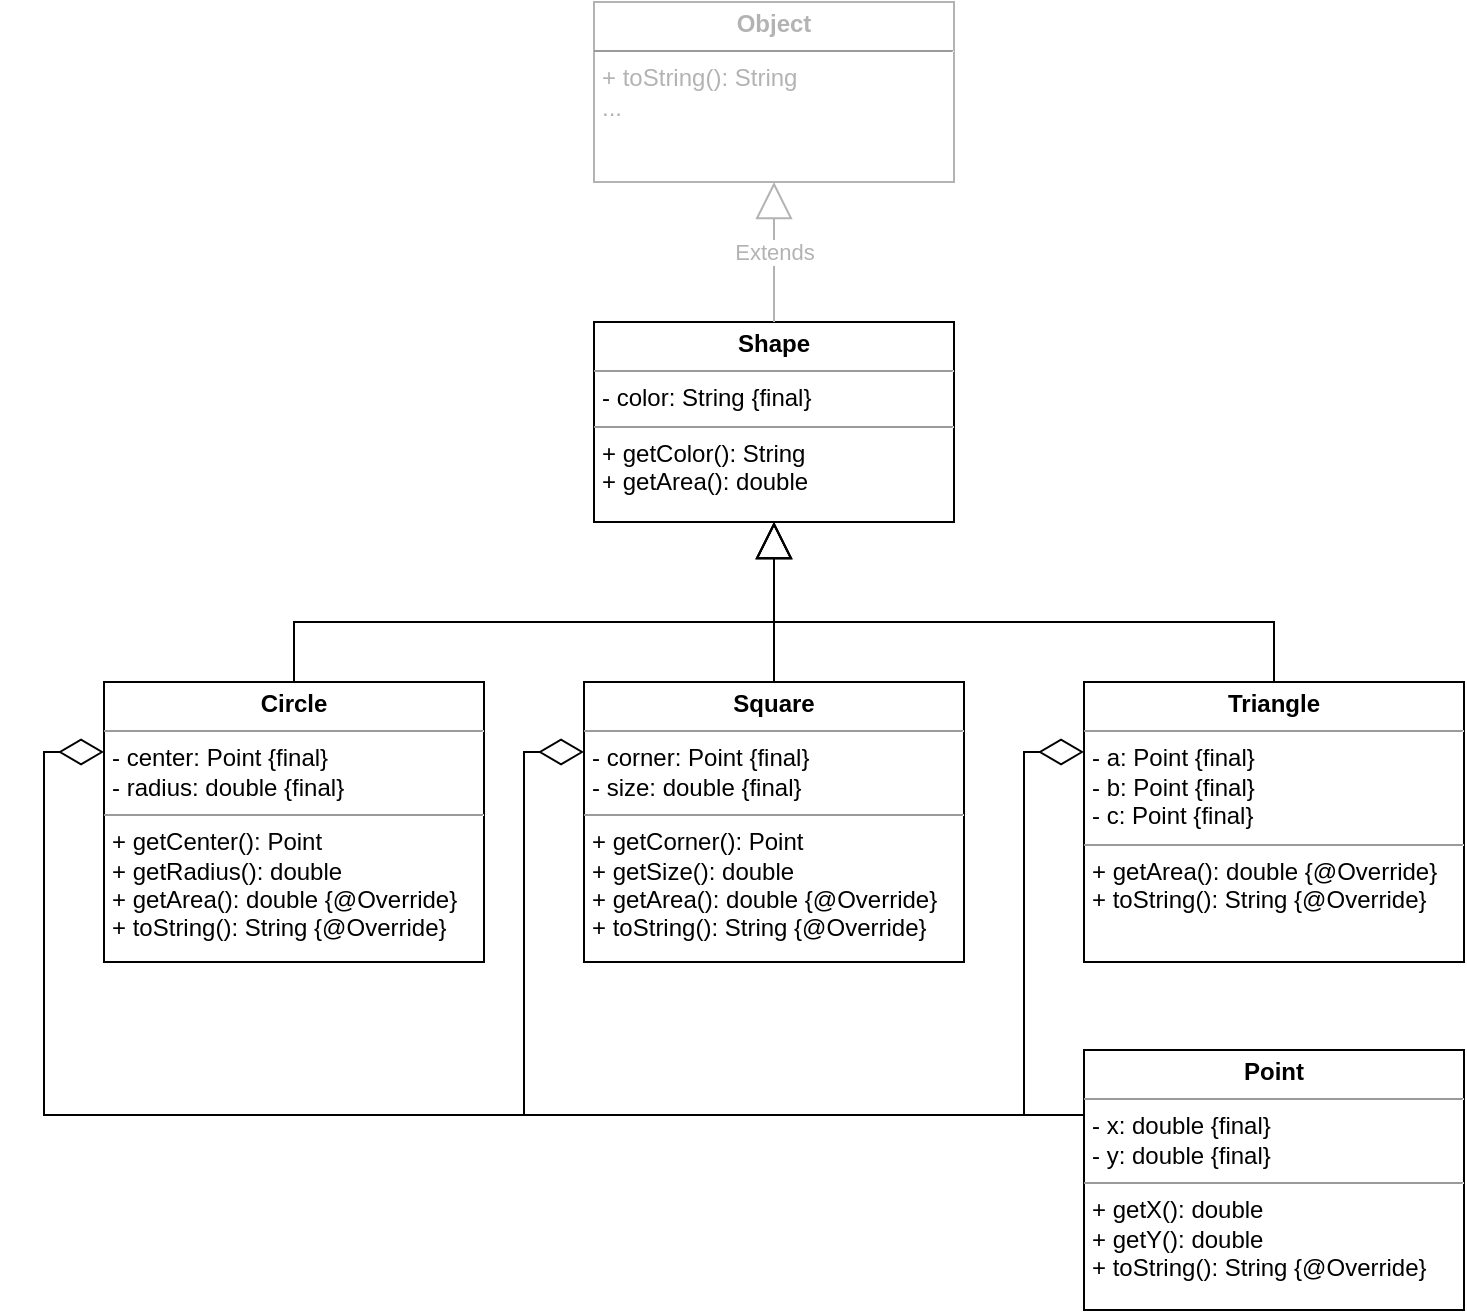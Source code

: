 <mxfile version="12.4.2" type="device" pages="4"><diagram id="pHZjLGYtp7IJhfyXSBjN" name="Page-1"><mxGraphModel dx="1106" dy="856" grid="1" gridSize="10" guides="1" tooltips="1" connect="1" arrows="1" fold="1" page="1" pageScale="1" pageWidth="827" pageHeight="1169" math="0" shadow="0"><root><mxCell id="0"/><mxCell id="1" parent="0"/><mxCell id="2aabhi0Qbi52R2zvZMHV-1" value="&lt;p style=&quot;margin: 0px ; margin-top: 4px ; text-align: center&quot;&gt;&lt;b&gt;Shape&lt;/b&gt;&lt;/p&gt;&lt;hr size=&quot;1&quot;&gt;&lt;p style=&quot;margin: 0px ; margin-left: 4px&quot;&gt;- color: String {final}&lt;/p&gt;&lt;hr size=&quot;1&quot;&gt;&lt;p style=&quot;margin: 0px ; margin-left: 4px&quot;&gt;+ getColor(): String&lt;/p&gt;&lt;p style=&quot;margin: 0px ; margin-left: 4px&quot;&gt;+ getArea(): double&lt;/p&gt;&lt;p style=&quot;margin: 0px ; margin-left: 4px&quot;&gt;&lt;br&gt;&lt;/p&gt;" style="verticalAlign=top;align=left;overflow=fill;fontSize=12;fontFamily=Helvetica;html=1;" parent="1" vertex="1"><mxGeometry x="335" y="220" width="180" height="100" as="geometry"/></mxCell><mxCell id="2aabhi0Qbi52R2zvZMHV-14" style="edgeStyle=orthogonalEdgeStyle;rounded=0;orthogonalLoop=1;jettySize=auto;html=1;exitX=0.5;exitY=0;exitDx=0;exitDy=0;entryX=0.5;entryY=1;entryDx=0;entryDy=0;startSize=6;endArrow=block;endFill=0;endSize=16;strokeWidth=1;" parent="1" source="2aabhi0Qbi52R2zvZMHV-2" target="2aabhi0Qbi52R2zvZMHV-1" edge="1"><mxGeometry relative="1" as="geometry"><Array as="points"><mxPoint x="185" y="370"/><mxPoint x="425" y="370"/></Array></mxGeometry></mxCell><mxCell id="2aabhi0Qbi52R2zvZMHV-2" value="&lt;p style=&quot;margin: 0px ; margin-top: 4px ; text-align: center&quot;&gt;&lt;b&gt;Circle&lt;/b&gt;&lt;/p&gt;&lt;hr size=&quot;1&quot;&gt;&lt;p style=&quot;margin: 0px ; margin-left: 4px&quot;&gt;- center: Point {final}&lt;/p&gt;&lt;p style=&quot;margin: 0px ; margin-left: 4px&quot;&gt;- radius: double {final}&lt;/p&gt;&lt;hr size=&quot;1&quot;&gt;&lt;p style=&quot;margin: 0px ; margin-left: 4px&quot;&gt;+ getCenter(): Point&lt;/p&gt;&lt;p style=&quot;margin: 0px ; margin-left: 4px&quot;&gt;+ getRadius(): double&lt;/p&gt;&lt;p style=&quot;margin: 0px ; margin-left: 4px&quot;&gt;+ getArea(): double {@Override}&lt;/p&gt;&lt;p style=&quot;margin: 0px ; margin-left: 4px&quot;&gt;+ toString(): String {@Override}&lt;/p&gt;" style="verticalAlign=top;align=left;overflow=fill;fontSize=12;fontFamily=Helvetica;html=1;" parent="1" vertex="1"><mxGeometry x="90" y="400" width="190" height="140" as="geometry"/></mxCell><mxCell id="2aabhi0Qbi52R2zvZMHV-15" style="edgeStyle=orthogonalEdgeStyle;rounded=0;orthogonalLoop=1;jettySize=auto;html=1;exitX=0.5;exitY=0;exitDx=0;exitDy=0;startSize=6;endArrow=block;endFill=0;endSize=16;strokeWidth=1;" parent="1" source="2aabhi0Qbi52R2zvZMHV-3" edge="1"><mxGeometry relative="1" as="geometry"><mxPoint x="425" y="320" as="targetPoint"/></mxGeometry></mxCell><mxCell id="2aabhi0Qbi52R2zvZMHV-3" value="&lt;p style=&quot;margin: 0px ; margin-top: 4px ; text-align: center&quot;&gt;&lt;b&gt;Square&lt;/b&gt;&lt;/p&gt;&lt;hr size=&quot;1&quot;&gt;&lt;p style=&quot;margin: 0px ; margin-left: 4px&quot;&gt;- corner: Point {final}&lt;/p&gt;&lt;p style=&quot;margin: 0px ; margin-left: 4px&quot;&gt;- size: double {final}&lt;/p&gt;&lt;hr size=&quot;1&quot;&gt;&lt;p style=&quot;margin: 0px ; margin-left: 4px&quot;&gt;+ getCorner(): Point&lt;/p&gt;&lt;p style=&quot;margin: 0px ; margin-left: 4px&quot;&gt;+ getSize(): double&lt;/p&gt;&lt;p style=&quot;margin: 0px ; margin-left: 4px&quot;&gt;+ getArea(): double {@Override}&lt;/p&gt;&lt;p style=&quot;margin: 0px ; margin-left: 4px&quot;&gt;+ toString(): String {@Override}&lt;/p&gt;" style="verticalAlign=top;align=left;overflow=fill;fontSize=12;fontFamily=Helvetica;html=1;" parent="1" vertex="1"><mxGeometry x="330" y="400" width="190" height="140" as="geometry"/></mxCell><mxCell id="2aabhi0Qbi52R2zvZMHV-13" style="edgeStyle=orthogonalEdgeStyle;rounded=0;orthogonalLoop=1;jettySize=auto;html=1;exitX=0.5;exitY=0;exitDx=0;exitDy=0;entryX=0.5;entryY=1;entryDx=0;entryDy=0;startSize=6;endArrow=block;endFill=0;endSize=16;strokeWidth=1;" parent="1" source="2aabhi0Qbi52R2zvZMHV-4" target="2aabhi0Qbi52R2zvZMHV-1" edge="1"><mxGeometry relative="1" as="geometry"><Array as="points"><mxPoint x="675" y="370"/><mxPoint x="425" y="370"/></Array></mxGeometry></mxCell><mxCell id="2aabhi0Qbi52R2zvZMHV-4" value="&lt;p style=&quot;margin: 0px ; margin-top: 4px ; text-align: center&quot;&gt;&lt;b&gt;Triangle&lt;/b&gt;&lt;/p&gt;&lt;hr size=&quot;1&quot;&gt;&lt;p style=&quot;margin: 0px ; margin-left: 4px&quot;&gt;- a: Point {final}&lt;/p&gt;&lt;p style=&quot;margin: 0px ; margin-left: 4px&quot;&gt;- b: Point {final}&lt;/p&gt;&lt;p style=&quot;margin: 0px ; margin-left: 4px&quot;&gt;- c: Point {final}&lt;/p&gt;&lt;hr size=&quot;1&quot;&gt;&lt;p style=&quot;margin: 0px ; margin-left: 4px&quot;&gt;&lt;span&gt;+ getArea(): double {@Override}&lt;/span&gt;&lt;br&gt;&lt;/p&gt;&lt;p style=&quot;margin: 0px ; margin-left: 4px&quot;&gt;+ toString(): String {@Override}&lt;/p&gt;" style="verticalAlign=top;align=left;overflow=fill;fontSize=12;fontFamily=Helvetica;html=1;" parent="1" vertex="1"><mxGeometry x="580" y="400" width="190" height="140" as="geometry"/></mxCell><mxCell id="2aabhi0Qbi52R2zvZMHV-5" value="&lt;p style=&quot;margin: 0px ; margin-top: 4px ; text-align: center&quot;&gt;&lt;b&gt;Object&lt;/b&gt;&lt;/p&gt;&lt;hr size=&quot;1&quot;&gt;&lt;p style=&quot;margin: 0px ; margin-left: 4px&quot;&gt;+ toString(): String&lt;/p&gt;&lt;p style=&quot;margin: 0px ; margin-left: 4px&quot;&gt;...&lt;/p&gt;" style="verticalAlign=top;align=left;overflow=fill;fontSize=12;fontFamily=Helvetica;html=1;strokeColor=#B3B3B3;fillColor=#FFFFFF;fontColor=#B3B3B3;" parent="1" vertex="1"><mxGeometry x="335" y="60" width="180" height="90" as="geometry"/></mxCell><mxCell id="2aabhi0Qbi52R2zvZMHV-7" value="Extends" style="endArrow=block;endSize=16;endFill=0;html=1;entryX=0.5;entryY=1;entryDx=0;entryDy=0;exitX=0.5;exitY=0;exitDx=0;exitDy=0;strokeColor=#B3B3B3;fontColor=#B3B3B3;" parent="1" source="2aabhi0Qbi52R2zvZMHV-1" target="2aabhi0Qbi52R2zvZMHV-5" edge="1"><mxGeometry width="160" relative="1" as="geometry"><mxPoint x="120" y="280" as="sourcePoint"/><mxPoint x="280" y="280" as="targetPoint"/></mxGeometry></mxCell><mxCell id="OeeBOa2P1pCh-Fc7dgeu-21" style="edgeStyle=orthogonalEdgeStyle;rounded=0;orthogonalLoop=1;jettySize=auto;html=1;exitX=0;exitY=0.25;exitDx=0;exitDy=0;entryX=0;entryY=0.25;entryDx=0;entryDy=0;startSize=6;endArrow=diamondThin;endFill=0;endSize=20;strokeColor=#000000;strokeWidth=1;fontColor=#B3B3B3;" parent="1" source="OeeBOa2P1pCh-Fc7dgeu-1" target="2aabhi0Qbi52R2zvZMHV-2" edge="1"><mxGeometry relative="1" as="geometry"/></mxCell><mxCell id="OeeBOa2P1pCh-Fc7dgeu-22" style="edgeStyle=orthogonalEdgeStyle;rounded=0;orthogonalLoop=1;jettySize=auto;html=1;exitX=0;exitY=0.25;exitDx=0;exitDy=0;entryX=0;entryY=0.25;entryDx=0;entryDy=0;startSize=6;endArrow=diamondThin;endFill=0;endSize=20;strokeColor=#000000;strokeWidth=1;fontColor=#B3B3B3;" parent="1" source="OeeBOa2P1pCh-Fc7dgeu-1" target="2aabhi0Qbi52R2zvZMHV-4" edge="1"><mxGeometry relative="1" as="geometry"/></mxCell><mxCell id="OeeBOa2P1pCh-Fc7dgeu-23" style="edgeStyle=orthogonalEdgeStyle;rounded=0;orthogonalLoop=1;jettySize=auto;html=1;exitX=0;exitY=0.25;exitDx=0;exitDy=0;entryX=0;entryY=0.25;entryDx=0;entryDy=0;startSize=6;endArrow=diamondThin;endFill=0;endSize=20;strokeColor=#000000;strokeWidth=1;fontColor=#B3B3B3;" parent="1" source="OeeBOa2P1pCh-Fc7dgeu-1" target="2aabhi0Qbi52R2zvZMHV-3" edge="1"><mxGeometry relative="1" as="geometry"/></mxCell><mxCell id="OeeBOa2P1pCh-Fc7dgeu-1" value="&lt;p style=&quot;margin: 0px ; margin-top: 4px ; text-align: center&quot;&gt;&lt;b&gt;Point&lt;/b&gt;&lt;/p&gt;&lt;hr size=&quot;1&quot;&gt;&lt;p style=&quot;margin: 0px ; margin-left: 4px&quot;&gt;- x: double {final}&lt;/p&gt;&lt;p style=&quot;margin: 0px ; margin-left: 4px&quot;&gt;- y: double {final}&lt;/p&gt;&lt;hr size=&quot;1&quot;&gt;&lt;p style=&quot;margin: 0px ; margin-left: 4px&quot;&gt;+ getX(): double&lt;/p&gt;&lt;p style=&quot;margin: 0px ; margin-left: 4px&quot;&gt;+ getY(): double&lt;/p&gt;&lt;p style=&quot;margin: 0px ; margin-left: 4px&quot;&gt;&lt;span&gt;+ toString(): String {@Override}&lt;/span&gt;&lt;br&gt;&lt;/p&gt;" style="verticalAlign=top;align=left;overflow=fill;fontSize=12;fontFamily=Helvetica;html=1;" parent="1" vertex="1"><mxGeometry x="580" y="584" width="190" height="130" as="geometry"/></mxCell></root></mxGraphModel></diagram><diagram id="2vTgsNz2bK7hCuIM0HAo" name="Page-2"><mxGraphModel dx="1106" dy="856" grid="1" gridSize="10" guides="1" tooltips="1" connect="1" arrows="1" fold="1" page="1" pageScale="1" pageWidth="827" pageHeight="1169" math="0" shadow="0"><root><mxCell id="pmNxgeXJYqSG6K3-IN8s-0"/><mxCell id="pmNxgeXJYqSG6K3-IN8s-1" parent="pmNxgeXJYqSG6K3-IN8s-0"/><mxCell id="CamcaomctNjSPYIdMdmW-2" value="&lt;p style=&quot;margin: 4px 0px 0px ; text-align: center ; font-size: 16px&quot;&gt;&lt;b style=&quot;font-size: 16px&quot;&gt;Circle&lt;/b&gt;&lt;/p&gt;&lt;hr style=&quot;font-size: 16px&quot;&gt;&lt;p style=&quot;margin: 0px 0px 0px 4px ; font-size: 16px&quot;&gt;- color: String&lt;/p&gt;&lt;p style=&quot;margin: 0px 0px 0px 4px ; font-size: 16px&quot;&gt;- center: Point&lt;/p&gt;&lt;p style=&quot;margin: 0px 0px 0px 4px ; font-size: 16px&quot;&gt;- radius: double&lt;/p&gt;&lt;hr style=&quot;font-size: 16px&quot;&gt;&lt;p style=&quot;margin: 0px 0px 0px 4px ; font-size: 16px&quot;&gt;+ getColor(): String&lt;/p&gt;&lt;p style=&quot;margin: 0px 0px 0px 4px ; font-size: 16px&quot;&gt;+ getCenter(): Point&lt;/p&gt;&lt;p style=&quot;margin: 0px 0px 0px 4px ; font-size: 16px&quot;&gt;+ getRadius(): double&lt;/p&gt;&lt;p style=&quot;margin: 0px 0px 0px 4px ; font-size: 16px&quot;&gt;+ getArea(): double&lt;/p&gt;&lt;p style=&quot;margin: 0px 0px 0px 4px ; font-size: 16px&quot;&gt;+ toString(): String&lt;/p&gt;" style="verticalAlign=top;align=left;overflow=fill;fontSize=16;fontFamily=Helvetica;html=1;strokeWidth=2;" vertex="1" parent="pmNxgeXJYqSG6K3-IN8s-1"><mxGeometry x="90" y="400" width="190" height="240" as="geometry"/></mxCell><mxCell id="CamcaomctNjSPYIdMdmW-4" value="&lt;p style=&quot;margin: 4px 0px 0px ; text-align: center ; font-size: 16px&quot;&gt;&lt;b style=&quot;font-size: 16px&quot;&gt;Square&lt;/b&gt;&lt;/p&gt;&lt;hr style=&quot;font-size: 16px&quot;&gt;&lt;p style=&quot;margin: 0px 0px 0px 4px ; font-size: 16px&quot;&gt;- color: String&lt;/p&gt;&lt;p style=&quot;margin: 0px 0px 0px 4px ; font-size: 16px&quot;&gt;- corner: Point&lt;/p&gt;&lt;p style=&quot;margin: 0px 0px 0px 4px ; font-size: 16px&quot;&gt;- size: double&lt;/p&gt;&lt;hr style=&quot;font-size: 16px&quot;&gt;&lt;p style=&quot;margin: 0px 0px 0px 4px ; font-size: 16px&quot;&gt;+ getColor(): String&lt;br&gt;&lt;/p&gt;&lt;p style=&quot;margin: 0px 0px 0px 4px ; font-size: 16px&quot;&gt;+ getCorner(): Point&lt;/p&gt;&lt;p style=&quot;margin: 0px 0px 0px 4px ; font-size: 16px&quot;&gt;+ getSize(): double&lt;/p&gt;&lt;p style=&quot;margin: 0px 0px 0px 4px ; font-size: 16px&quot;&gt;+ getArea(): double&lt;/p&gt;&lt;p style=&quot;margin: 0px 0px 0px 4px ; font-size: 16px&quot;&gt;+ toString(): String&lt;/p&gt;" style="verticalAlign=top;align=left;overflow=fill;fontSize=16;fontFamily=Helvetica;html=1;strokeWidth=2;" vertex="1" parent="pmNxgeXJYqSG6K3-IN8s-1"><mxGeometry x="330" y="400" width="190" height="240" as="geometry"/></mxCell><mxCell id="CamcaomctNjSPYIdMdmW-6" value="&lt;p style=&quot;margin: 4px 0px 0px ; text-align: center ; font-size: 16px&quot;&gt;&lt;b style=&quot;font-size: 16px&quot;&gt;Triangle&lt;/b&gt;&lt;/p&gt;&lt;hr style=&quot;font-size: 16px&quot;&gt;&lt;p style=&quot;margin: 0px 0px 0px 4px ; font-size: 16px&quot;&gt;- color: String&lt;/p&gt;&lt;p style=&quot;margin: 0px 0px 0px 4px ; font-size: 16px&quot;&gt;- a: Point&lt;/p&gt;&lt;p style=&quot;margin: 0px 0px 0px 4px ; font-size: 16px&quot;&gt;- b: Point&lt;/p&gt;&lt;p style=&quot;margin: 0px 0px 0px 4px ; font-size: 16px&quot;&gt;- c: Point&lt;/p&gt;&lt;hr style=&quot;font-size: 16px&quot;&gt;&lt;p style=&quot;margin: 0px 0px 0px 4px ; font-size: 16px&quot;&gt;+ getColor(): String&lt;span style=&quot;font-size: 16px&quot;&gt;&lt;br&gt;&lt;/span&gt;&lt;/p&gt;&lt;p style=&quot;margin: 0px 0px 0px 4px ; font-size: 16px&quot;&gt;&lt;span style=&quot;font-size: 16px&quot;&gt;+ getArea(): double&lt;/span&gt;&lt;br style=&quot;font-size: 16px&quot;&gt;&lt;/p&gt;&lt;p style=&quot;margin: 0px 0px 0px 4px ; font-size: 16px&quot;&gt;+ toString(): String&lt;/p&gt;" style="verticalAlign=top;align=left;overflow=fill;fontSize=16;fontFamily=Helvetica;html=1;strokeWidth=2;" vertex="1" parent="pmNxgeXJYqSG6K3-IN8s-1"><mxGeometry x="570" y="400" width="190" height="240" as="geometry"/></mxCell></root></mxGraphModel></diagram><diagram id="wj1co8kt201JdAJei27k" name="Page-3"><mxGraphModel dx="1106" dy="856" grid="1" gridSize="10" guides="1" tooltips="1" connect="1" arrows="1" fold="1" page="1" pageScale="1" pageWidth="827" pageHeight="1169" math="0" shadow="0"><root><mxCell id="pNTmcoTMSPq7thTeJZSU-0"/><mxCell id="pNTmcoTMSPq7thTeJZSU-1" parent="pNTmcoTMSPq7thTeJZSU-0"/><mxCell id="Atc2Ig8UeT1FX9hxmnu1-0" value="&lt;p style=&quot;margin: 4px 0px 0px ; text-align: center ; font-size: 16px&quot;&gt;&lt;b style=&quot;font-size: 16px&quot;&gt;Shape&lt;/b&gt;&lt;/p&gt;&lt;hr style=&quot;font-size: 16px&quot;&gt;&lt;p style=&quot;margin: 0px 0px 0px 4px ; font-size: 16px&quot;&gt;- color: String&lt;/p&gt;&lt;hr style=&quot;font-size: 16px&quot;&gt;&lt;p style=&quot;margin: 0px 0px 0px 4px ; font-size: 16px&quot;&gt;+ getColor(): String&lt;/p&gt;&lt;p style=&quot;margin: 0px 0px 0px 4px ; font-size: 16px&quot;&gt;+ getArea(): double&lt;/p&gt;&lt;p style=&quot;margin: 0px 0px 0px 4px ; font-size: 16px&quot;&gt;&lt;br style=&quot;font-size: 16px&quot;&gt;&lt;/p&gt;" style="verticalAlign=top;align=left;overflow=fill;fontSize=16;fontFamily=Helvetica;html=1;strokeWidth=2;" vertex="1" parent="pNTmcoTMSPq7thTeJZSU-1"><mxGeometry x="335" y="170" width="180" height="130" as="geometry"/></mxCell><mxCell id="Atc2Ig8UeT1FX9hxmnu1-1" style="edgeStyle=orthogonalEdgeStyle;rounded=0;orthogonalLoop=1;jettySize=auto;html=1;exitX=0.5;exitY=0;exitDx=0;exitDy=0;entryX=0.5;entryY=1;entryDx=0;entryDy=0;startSize=6;endArrow=block;endFill=0;endSize=16;strokeWidth=2;fontSize=16;" edge="1" parent="pNTmcoTMSPq7thTeJZSU-1" source="Atc2Ig8UeT1FX9hxmnu1-2" target="Atc2Ig8UeT1FX9hxmnu1-0"><mxGeometry relative="1" as="geometry"><Array as="points"><mxPoint x="185" y="370"/><mxPoint x="425" y="370"/></Array></mxGeometry></mxCell><mxCell id="Atc2Ig8UeT1FX9hxmnu1-2" value="&lt;p style=&quot;margin: 4px 0px 0px ; text-align: center ; font-size: 16px&quot;&gt;&lt;b style=&quot;font-size: 16px&quot;&gt;Circle&lt;/b&gt;&lt;/p&gt;&lt;hr style=&quot;font-size: 16px&quot;&gt;&lt;p style=&quot;margin: 0px 0px 0px 4px ; font-size: 16px&quot;&gt;- center: Point&lt;/p&gt;&lt;p style=&quot;margin: 0px 0px 0px 4px ; font-size: 16px&quot;&gt;- radius: double&lt;/p&gt;&lt;hr style=&quot;font-size: 16px&quot;&gt;&lt;p style=&quot;margin: 0px 0px 0px 4px ; font-size: 16px&quot;&gt;+ getCenter(): Point&lt;/p&gt;&lt;p style=&quot;margin: 0px 0px 0px 4px ; font-size: 16px&quot;&gt;+ getRadius(): double&lt;/p&gt;&lt;p style=&quot;margin: 0px 0px 0px 4px ; font-size: 16px&quot;&gt;+ getArea(): double {@Override}&lt;/p&gt;&lt;p style=&quot;margin: 0px 0px 0px 4px ; font-size: 16px&quot;&gt;+ toString(): String {@Override}&lt;/p&gt;" style="verticalAlign=top;align=left;overflow=fill;fontSize=16;fontFamily=Helvetica;html=1;strokeWidth=2;" vertex="1" parent="pNTmcoTMSPq7thTeJZSU-1"><mxGeometry x="14" y="400" width="250" height="200" as="geometry"/></mxCell><mxCell id="Atc2Ig8UeT1FX9hxmnu1-3" style="edgeStyle=orthogonalEdgeStyle;rounded=0;orthogonalLoop=1;jettySize=auto;html=1;exitX=0.5;exitY=0;exitDx=0;exitDy=0;startSize=6;endArrow=block;endFill=0;endSize=16;strokeWidth=2;fontSize=16;" edge="1" parent="pNTmcoTMSPq7thTeJZSU-1" source="Atc2Ig8UeT1FX9hxmnu1-4"><mxGeometry relative="1" as="geometry"><mxPoint x="425" y="300" as="targetPoint"/><Array as="points"><mxPoint x="425" y="400"/></Array></mxGeometry></mxCell><mxCell id="Atc2Ig8UeT1FX9hxmnu1-4" value="&lt;p style=&quot;margin: 4px 0px 0px ; text-align: center ; font-size: 16px&quot;&gt;&lt;b style=&quot;font-size: 16px&quot;&gt;Square&lt;/b&gt;&lt;/p&gt;&lt;hr style=&quot;font-size: 16px&quot;&gt;&lt;p style=&quot;margin: 0px 0px 0px 4px ; font-size: 16px&quot;&gt;- corner: Point&lt;/p&gt;&lt;p style=&quot;margin: 0px 0px 0px 4px ; font-size: 16px&quot;&gt;&lt;span&gt;- size: double&lt;/span&gt;&lt;/p&gt;&lt;hr style=&quot;font-size: 16px&quot;&gt;&lt;p style=&quot;margin: 0px 0px 0px 4px ; font-size: 16px&quot;&gt;+ getCorner(): Point&lt;/p&gt;&lt;p style=&quot;margin: 0px 0px 0px 4px ; font-size: 16px&quot;&gt;+ getSize(): double&lt;/p&gt;&lt;p style=&quot;margin: 0px 0px 0px 4px ; font-size: 16px&quot;&gt;+ getArea(): double {@Override}&lt;/p&gt;&lt;p style=&quot;margin: 0px 0px 0px 4px ; font-size: 16px&quot;&gt;+ toString(): String {@Override}&lt;/p&gt;" style="verticalAlign=top;align=left;overflow=fill;fontSize=16;fontFamily=Helvetica;html=1;strokeWidth=2;" vertex="1" parent="pNTmcoTMSPq7thTeJZSU-1"><mxGeometry x="294" y="400" width="250" height="200" as="geometry"/></mxCell><mxCell id="Atc2Ig8UeT1FX9hxmnu1-5" style="edgeStyle=orthogonalEdgeStyle;rounded=0;orthogonalLoop=1;jettySize=auto;html=1;exitX=0.5;exitY=0;exitDx=0;exitDy=0;entryX=0.5;entryY=1;entryDx=0;entryDy=0;startSize=6;endArrow=block;endFill=0;endSize=16;strokeWidth=2;fontSize=16;" edge="1" parent="pNTmcoTMSPq7thTeJZSU-1" source="Atc2Ig8UeT1FX9hxmnu1-6" target="Atc2Ig8UeT1FX9hxmnu1-0"><mxGeometry relative="1" as="geometry"><Array as="points"><mxPoint x="675" y="370"/><mxPoint x="425" y="370"/></Array></mxGeometry></mxCell><mxCell id="Atc2Ig8UeT1FX9hxmnu1-6" value="&lt;p style=&quot;margin: 4px 0px 0px ; text-align: center ; font-size: 16px&quot;&gt;&lt;b style=&quot;font-size: 16px&quot;&gt;Triangle&lt;/b&gt;&lt;/p&gt;&lt;hr style=&quot;font-size: 16px&quot;&gt;&lt;p style=&quot;margin: 0px 0px 0px 4px ; font-size: 16px&quot;&gt;- a: Point&lt;/p&gt;&lt;p style=&quot;margin: 0px 0px 0px 4px ; font-size: 16px&quot;&gt;- b: Point&lt;/p&gt;&lt;p style=&quot;margin: 0px 0px 0px 4px ; font-size: 16px&quot;&gt;- c: Point&lt;/p&gt;&lt;hr style=&quot;font-size: 16px&quot;&gt;&lt;p style=&quot;margin: 0px 0px 0px 4px ; font-size: 16px&quot;&gt;&lt;span style=&quot;font-size: 16px&quot;&gt;+ getArea(): double {@Override}&lt;/span&gt;&lt;br style=&quot;font-size: 16px&quot;&gt;&lt;/p&gt;&lt;p style=&quot;margin: 0px 0px 0px 4px ; font-size: 16px&quot;&gt;+ toString(): String {@Override}&lt;/p&gt;" style="verticalAlign=top;align=left;overflow=fill;fontSize=16;fontFamily=Helvetica;html=1;strokeWidth=2;" vertex="1" parent="pNTmcoTMSPq7thTeJZSU-1"><mxGeometry x="574" y="400" width="246" height="200" as="geometry"/></mxCell><mxCell id="1KX1wUvXNH_Apv7Tc_xo-0" value="" style="endArrow=block;endSize=16;endFill=0;html=1;strokeWidth=2;fontSize=16;" edge="1" parent="pNTmcoTMSPq7thTeJZSU-1"><mxGeometry width="160" relative="1" as="geometry"><mxPoint x="30" y="240" as="sourcePoint"/><mxPoint x="250" y="240" as="targetPoint"/></mxGeometry></mxCell><mxCell id="1KX1wUvXNH_Apv7Tc_xo-2" value="Наследование" style="text;html=1;align=center;verticalAlign=middle;resizable=0;points=[];;autosize=1;fontSize=16;" vertex="1" parent="pNTmcoTMSPq7thTeJZSU-1"><mxGeometry x="70" y="250" width="130" height="20" as="geometry"/></mxCell></root></mxGraphModel></diagram><diagram id="Vi8f6CDhjGjHZUmArg75" name="Page-4"><mxGraphModel dx="1106" dy="856" grid="1" gridSize="10" guides="1" tooltips="1" connect="1" arrows="1" fold="1" page="1" pageScale="1" pageWidth="827" pageHeight="1169" math="0" shadow="0"><root><mxCell id="ztFcle03_zisBA6NGgXI-0"/><mxCell id="ztFcle03_zisBA6NGgXI-1" parent="ztFcle03_zisBA6NGgXI-0"/><mxCell id="yVA3f4HMGuzk1VZR9o5S-0" value="&lt;p style=&quot;margin: 4px 0px 0px ; text-align: center ; font-size: 16px&quot;&gt;&lt;b style=&quot;font-size: 16px&quot;&gt;Object&lt;/b&gt;&lt;/p&gt;&lt;hr style=&quot;font-size: 16px&quot;&gt;&lt;p style=&quot;margin: 0px 0px 0px 4px ; font-size: 16px&quot;&gt;+ toString(): String&lt;/p&gt;&lt;p style=&quot;margin: 0px 0px 0px 4px ; font-size: 16px&quot;&gt;+ hashCode(): int&lt;/p&gt;&lt;p style=&quot;margin: 0px 0px 0px 4px ; font-size: 16px&quot;&gt;+ equals(): boolean&lt;/p&gt;&lt;p style=&quot;margin: 0px 0px 0px 4px ; font-size: 16px&quot;&gt;...&lt;/p&gt;" style="verticalAlign=top;align=left;overflow=fill;fontSize=16;fontFamily=Helvetica;html=1;strokeColor=#B3B3B3;fillColor=#FFFFFF;fontColor=#B3B3B3;strokeWidth=2;" vertex="1" parent="ztFcle03_zisBA6NGgXI-1"><mxGeometry x="330" y="20" width="180" height="140" as="geometry"/></mxCell><mxCell id="yVA3f4HMGuzk1VZR9o5S-1" value="Extends" style="endArrow=block;endSize=16;endFill=0;html=1;entryX=0.5;entryY=1;entryDx=0;entryDy=0;strokeColor=#B3B3B3;fontColor=#B3B3B3;strokeWidth=2;fontSize=16;" edge="1" target="yVA3f4HMGuzk1VZR9o5S-0" parent="ztFcle03_zisBA6NGgXI-1"><mxGeometry width="160" relative="1" as="geometry"><mxPoint x="420" y="250" as="sourcePoint"/><mxPoint x="275" y="240" as="targetPoint"/></mxGeometry></mxCell><mxCell id="3k2F_xOu1ZsBC4PAXueV-0" value="&lt;p style=&quot;margin: 4px 0px 0px ; text-align: center ; font-size: 16px&quot;&gt;&lt;b style=&quot;font-size: 16px&quot;&gt;Shape&lt;/b&gt;&lt;/p&gt;&lt;hr style=&quot;font-size: 16px&quot;&gt;&lt;p style=&quot;margin: 0px 0px 0px 4px ; font-size: 16px&quot;&gt;- color: String&lt;/p&gt;&lt;hr style=&quot;font-size: 16px&quot;&gt;&lt;p style=&quot;margin: 0px 0px 0px 4px ; font-size: 16px&quot;&gt;+ getColor(): String&lt;/p&gt;&lt;p style=&quot;margin: 0px 0px 0px 4px ; font-size: 16px&quot;&gt;+ getArea(): double&lt;/p&gt;&lt;p style=&quot;margin: 0px 0px 0px 4px ; font-size: 16px&quot;&gt;&lt;br style=&quot;font-size: 16px&quot;&gt;&lt;/p&gt;" style="verticalAlign=top;align=left;overflow=fill;fontSize=16;fontFamily=Helvetica;html=1;strokeWidth=2;" vertex="1" parent="ztFcle03_zisBA6NGgXI-1"><mxGeometry x="330" y="250" width="180" height="130" as="geometry"/></mxCell><mxCell id="Y-YjYPs-pTF7ISAL-oZB-0" style="edgeStyle=orthogonalEdgeStyle;rounded=0;orthogonalLoop=1;jettySize=auto;html=1;exitX=0.5;exitY=0;exitDx=0;exitDy=0;entryX=0.5;entryY=1;entryDx=0;entryDy=0;startSize=6;endArrow=block;endFill=0;endSize=16;strokeWidth=2;fontSize=16;" edge="1" source="Y-YjYPs-pTF7ISAL-oZB-1" parent="ztFcle03_zisBA6NGgXI-1"><mxGeometry relative="1" as="geometry"><Array as="points"><mxPoint x="181" y="450"/><mxPoint x="421" y="450"/></Array><mxPoint x="421" y="380" as="targetPoint"/></mxGeometry></mxCell><mxCell id="Y-YjYPs-pTF7ISAL-oZB-1" value="&lt;p style=&quot;margin: 4px 0px 0px ; text-align: center ; font-size: 16px&quot;&gt;&lt;b style=&quot;font-size: 16px&quot;&gt;Circle&lt;/b&gt;&lt;/p&gt;&lt;hr style=&quot;font-size: 16px&quot;&gt;&lt;p style=&quot;margin: 0px 0px 0px 4px ; font-size: 16px&quot;&gt;- center: Point&lt;/p&gt;&lt;p style=&quot;margin: 0px 0px 0px 4px ; font-size: 16px&quot;&gt;- radius: double&lt;/p&gt;&lt;hr style=&quot;font-size: 16px&quot;&gt;&lt;p style=&quot;margin: 0px 0px 0px 4px ; font-size: 16px&quot;&gt;+ getCenter(): Point&lt;/p&gt;&lt;p style=&quot;margin: 0px 0px 0px 4px ; font-size: 16px&quot;&gt;+ getRadius(): double&lt;/p&gt;&lt;p style=&quot;margin: 0px 0px 0px 4px ; font-size: 16px&quot;&gt;+ getArea(): double {@Override}&lt;/p&gt;&lt;p style=&quot;margin: 0px 0px 0px 4px ; font-size: 16px&quot;&gt;+ toString(): String {@Override}&lt;/p&gt;" style="verticalAlign=top;align=left;overflow=fill;fontSize=16;fontFamily=Helvetica;html=1;strokeWidth=2;" vertex="1" parent="ztFcle03_zisBA6NGgXI-1"><mxGeometry x="10" y="480" width="250" height="200" as="geometry"/></mxCell><mxCell id="Y-YjYPs-pTF7ISAL-oZB-2" style="edgeStyle=orthogonalEdgeStyle;rounded=0;orthogonalLoop=1;jettySize=auto;html=1;exitX=0.5;exitY=0;exitDx=0;exitDy=0;startSize=6;endArrow=block;endFill=0;endSize=16;strokeWidth=2;fontSize=16;" edge="1" source="Y-YjYPs-pTF7ISAL-oZB-3" parent="ztFcle03_zisBA6NGgXI-1"><mxGeometry relative="1" as="geometry"><mxPoint x="421" y="380" as="targetPoint"/><Array as="points"><mxPoint x="421" y="480"/></Array></mxGeometry></mxCell><mxCell id="Y-YjYPs-pTF7ISAL-oZB-3" value="&lt;p style=&quot;margin: 4px 0px 0px ; text-align: center ; font-size: 16px&quot;&gt;&lt;b style=&quot;font-size: 16px&quot;&gt;Square&lt;/b&gt;&lt;/p&gt;&lt;hr style=&quot;font-size: 16px&quot;&gt;&lt;p style=&quot;margin: 0px 0px 0px 4px ; font-size: 16px&quot;&gt;- corner: Point&lt;/p&gt;&lt;p style=&quot;margin: 0px 0px 0px 4px ; font-size: 16px&quot;&gt;&lt;span&gt;- size: double&lt;/span&gt;&lt;/p&gt;&lt;hr style=&quot;font-size: 16px&quot;&gt;&lt;p style=&quot;margin: 0px 0px 0px 4px ; font-size: 16px&quot;&gt;+ getCorner(): Point&lt;/p&gt;&lt;p style=&quot;margin: 0px 0px 0px 4px ; font-size: 16px&quot;&gt;+ getSize(): double&lt;/p&gt;&lt;p style=&quot;margin: 0px 0px 0px 4px ; font-size: 16px&quot;&gt;+ getArea(): double {@Override}&lt;/p&gt;&lt;p style=&quot;margin: 0px 0px 0px 4px ; font-size: 16px&quot;&gt;+ toString(): String {@Override}&lt;/p&gt;" style="verticalAlign=top;align=left;overflow=fill;fontSize=16;fontFamily=Helvetica;html=1;strokeWidth=2;" vertex="1" parent="ztFcle03_zisBA6NGgXI-1"><mxGeometry x="290" y="480" width="250" height="200" as="geometry"/></mxCell><mxCell id="Y-YjYPs-pTF7ISAL-oZB-4" style="edgeStyle=orthogonalEdgeStyle;rounded=0;orthogonalLoop=1;jettySize=auto;html=1;exitX=0.5;exitY=0;exitDx=0;exitDy=0;entryX=0.5;entryY=1;entryDx=0;entryDy=0;startSize=6;endArrow=block;endFill=0;endSize=16;strokeWidth=2;fontSize=16;" edge="1" source="Y-YjYPs-pTF7ISAL-oZB-5" parent="ztFcle03_zisBA6NGgXI-1"><mxGeometry relative="1" as="geometry"><Array as="points"><mxPoint x="671" y="450"/><mxPoint x="421" y="450"/></Array><mxPoint x="421" y="380" as="targetPoint"/></mxGeometry></mxCell><mxCell id="Y-YjYPs-pTF7ISAL-oZB-5" value="&lt;p style=&quot;margin: 4px 0px 0px ; text-align: center ; font-size: 16px&quot;&gt;&lt;b style=&quot;font-size: 16px&quot;&gt;Triangle&lt;/b&gt;&lt;/p&gt;&lt;hr style=&quot;font-size: 16px&quot;&gt;&lt;p style=&quot;margin: 0px 0px 0px 4px ; font-size: 16px&quot;&gt;- a: Point&lt;/p&gt;&lt;p style=&quot;margin: 0px 0px 0px 4px ; font-size: 16px&quot;&gt;- b: Point&lt;/p&gt;&lt;p style=&quot;margin: 0px 0px 0px 4px ; font-size: 16px&quot;&gt;- c: Point&lt;/p&gt;&lt;hr style=&quot;font-size: 16px&quot;&gt;&lt;p style=&quot;margin: 0px 0px 0px 4px ; font-size: 16px&quot;&gt;&lt;span style=&quot;font-size: 16px&quot;&gt;+ getArea(): double {@Override}&lt;/span&gt;&lt;br style=&quot;font-size: 16px&quot;&gt;&lt;/p&gt;&lt;p style=&quot;margin: 0px 0px 0px 4px ; font-size: 16px&quot;&gt;+ toString(): String {@Override}&lt;/p&gt;" style="verticalAlign=top;align=left;overflow=fill;fontSize=16;fontFamily=Helvetica;html=1;strokeWidth=2;" vertex="1" parent="ztFcle03_zisBA6NGgXI-1"><mxGeometry x="570" y="480" width="246" height="200" as="geometry"/></mxCell></root></mxGraphModel></diagram></mxfile>